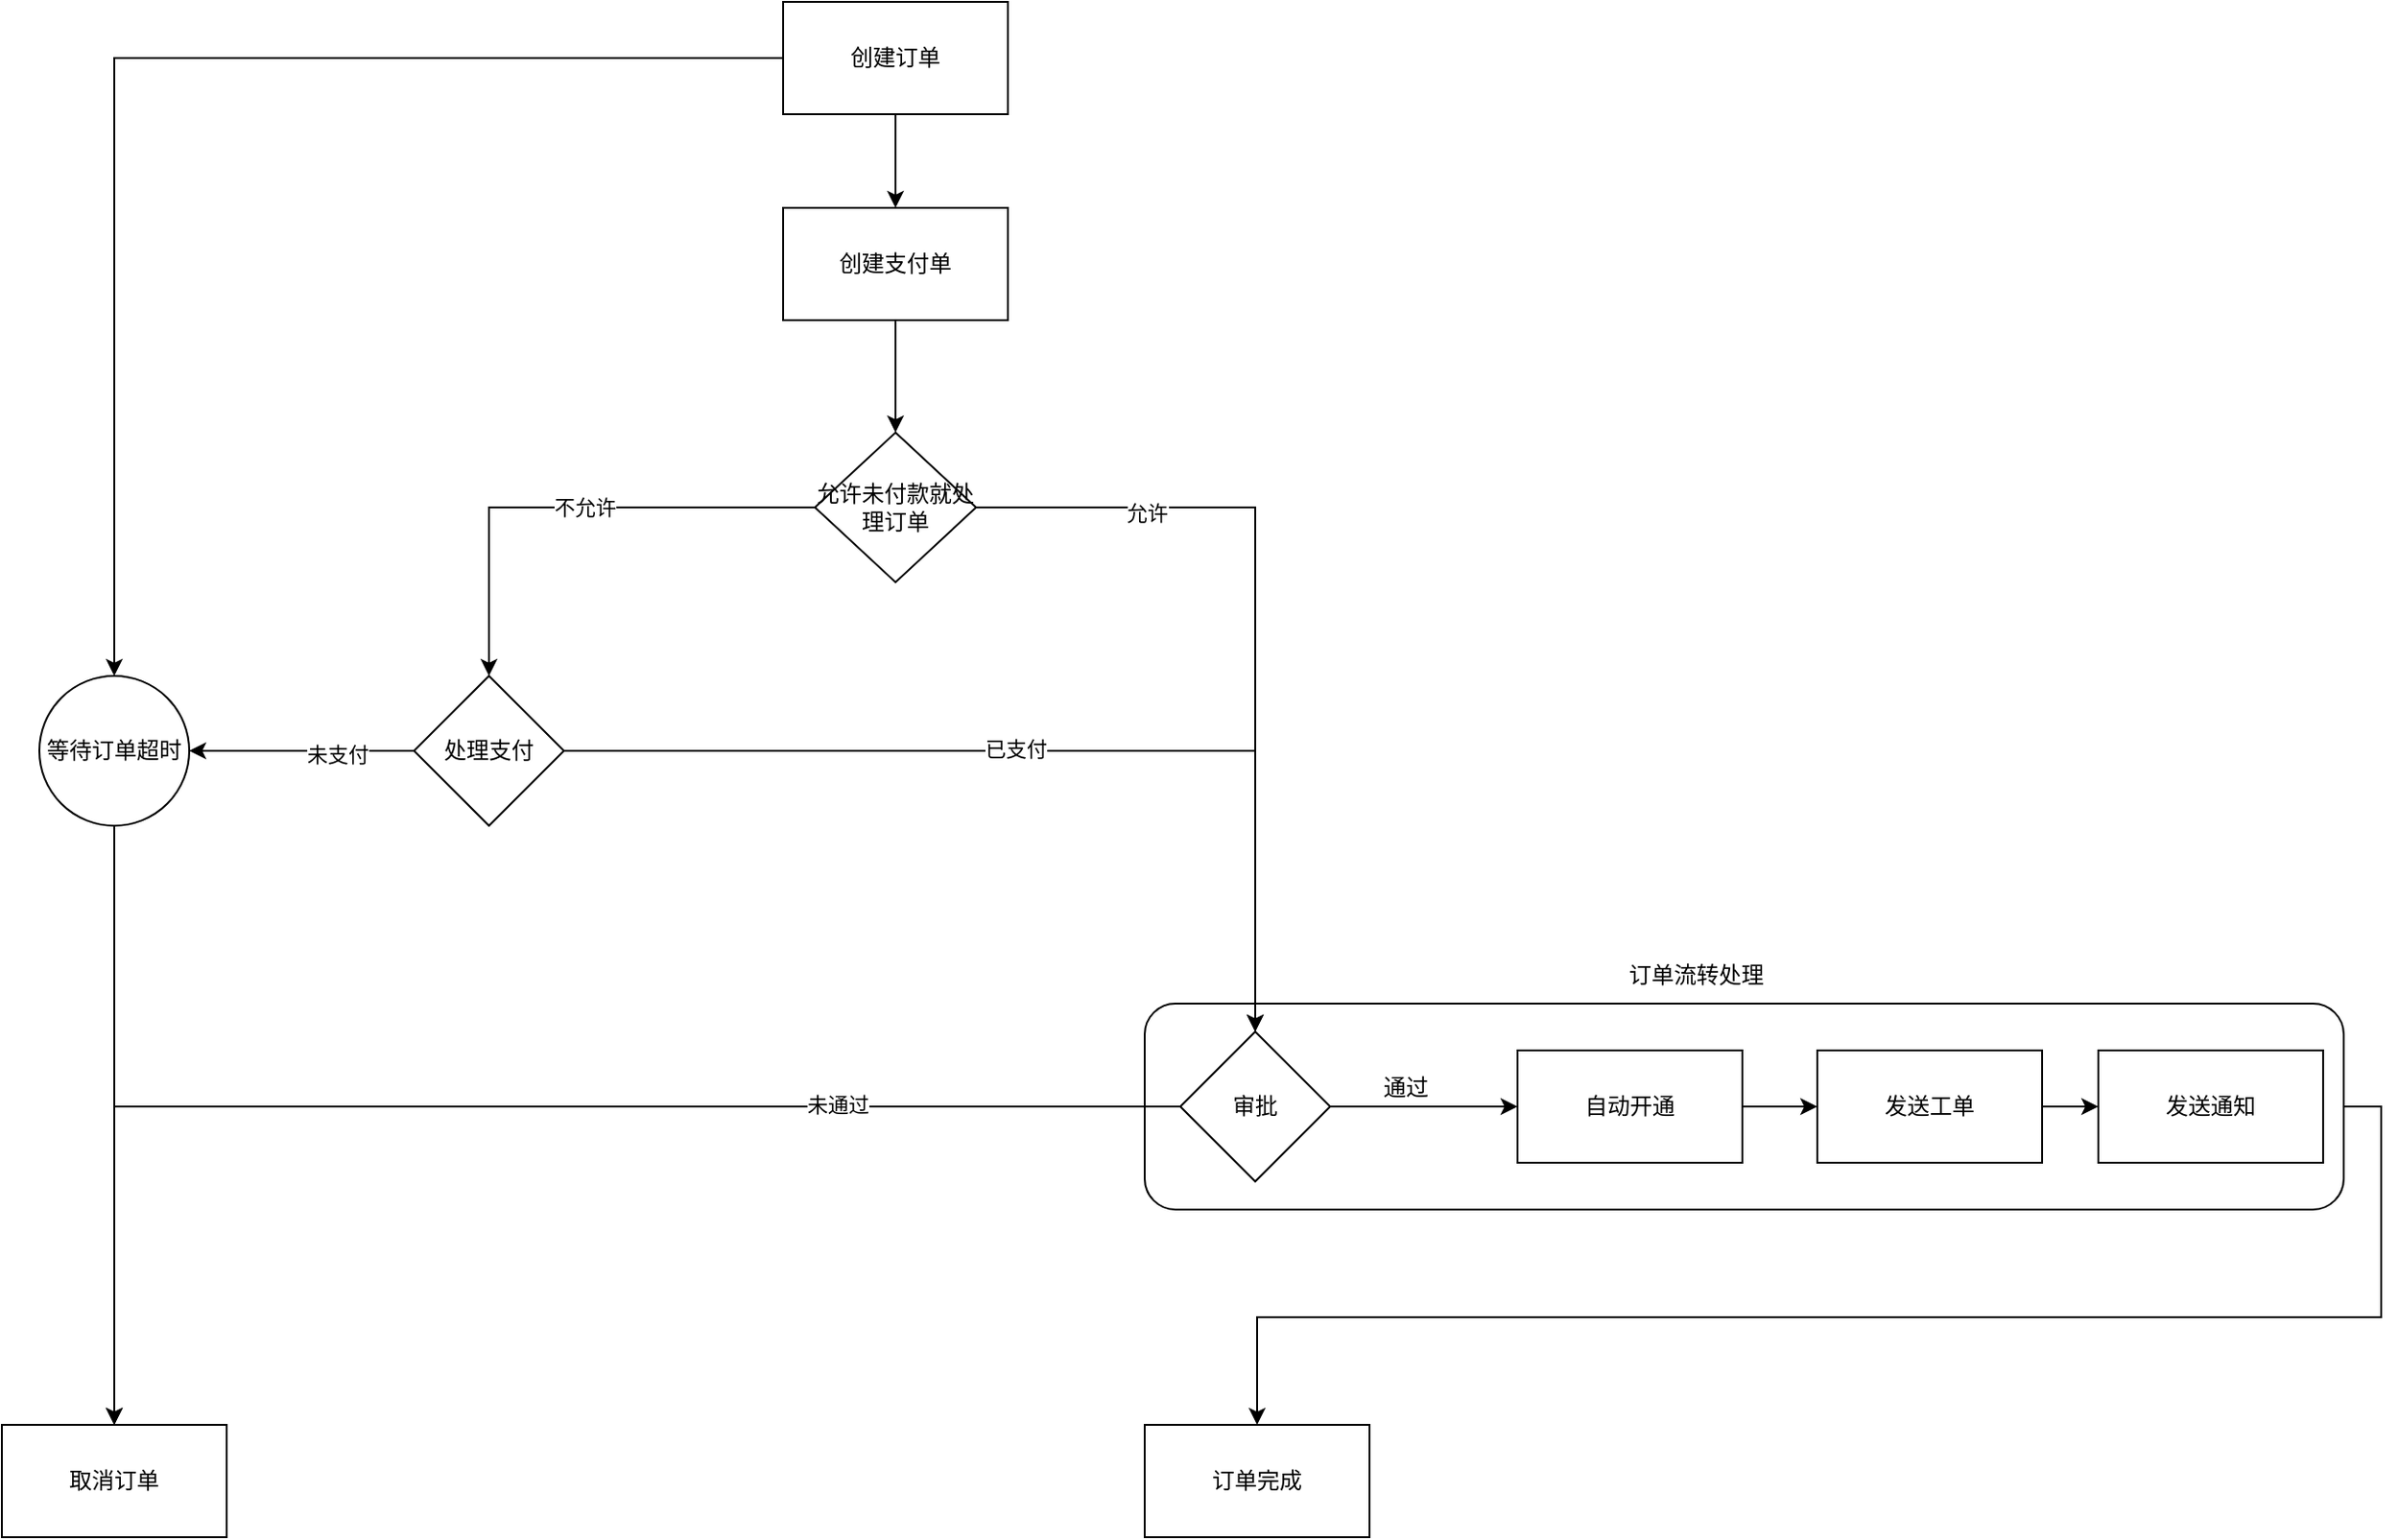 <mxfile version="17.4.6" type="github">
  <diagram id="qAV7Hk5HO-pPotjD1KQM" name="Page-1">
    <mxGraphModel dx="2500" dy="896" grid="1" gridSize="10" guides="1" tooltips="1" connect="1" arrows="1" fold="1" page="1" pageScale="1" pageWidth="827" pageHeight="1169" math="0" shadow="0">
      <root>
        <mxCell id="0" />
        <mxCell id="1" parent="0" />
        <mxCell id="cph8-ptWGheT9YDBa9sX-48" style="edgeStyle=orthogonalEdgeStyle;rounded=0;orthogonalLoop=1;jettySize=auto;html=1;exitX=1;exitY=0.5;exitDx=0;exitDy=0;" edge="1" parent="1" source="cph8-ptWGheT9YDBa9sX-36" target="cph8-ptWGheT9YDBa9sX-47">
          <mxGeometry relative="1" as="geometry" />
        </mxCell>
        <mxCell id="cph8-ptWGheT9YDBa9sX-36" value="" style="rounded=1;whiteSpace=wrap;html=1;glass=0;sketch=0;" vertex="1" parent="1">
          <mxGeometry x="550" y="565" width="640" height="110" as="geometry" />
        </mxCell>
        <mxCell id="cph8-ptWGheT9YDBa9sX-19" style="edgeStyle=orthogonalEdgeStyle;rounded=0;orthogonalLoop=1;jettySize=auto;html=1;exitX=0.5;exitY=1;exitDx=0;exitDy=0;entryX=0.5;entryY=0;entryDx=0;entryDy=0;" edge="1" parent="1" source="cph8-ptWGheT9YDBa9sX-1" target="cph8-ptWGheT9YDBa9sX-2">
          <mxGeometry relative="1" as="geometry" />
        </mxCell>
        <mxCell id="cph8-ptWGheT9YDBa9sX-31" style="edgeStyle=orthogonalEdgeStyle;rounded=0;orthogonalLoop=1;jettySize=auto;html=1;exitX=0;exitY=0.5;exitDx=0;exitDy=0;" edge="1" parent="1" source="cph8-ptWGheT9YDBa9sX-1" target="cph8-ptWGheT9YDBa9sX-29">
          <mxGeometry relative="1" as="geometry" />
        </mxCell>
        <mxCell id="cph8-ptWGheT9YDBa9sX-1" value="创建订单" style="rounded=0;whiteSpace=wrap;html=1;" vertex="1" parent="1">
          <mxGeometry x="357" y="30" width="120" height="60" as="geometry" />
        </mxCell>
        <mxCell id="cph8-ptWGheT9YDBa9sX-20" style="edgeStyle=orthogonalEdgeStyle;rounded=0;orthogonalLoop=1;jettySize=auto;html=1;exitX=0.5;exitY=1;exitDx=0;exitDy=0;entryX=0.5;entryY=0;entryDx=0;entryDy=0;" edge="1" parent="1" source="cph8-ptWGheT9YDBa9sX-2" target="cph8-ptWGheT9YDBa9sX-3">
          <mxGeometry relative="1" as="geometry" />
        </mxCell>
        <mxCell id="cph8-ptWGheT9YDBa9sX-2" value="创建支付单" style="rounded=0;whiteSpace=wrap;html=1;" vertex="1" parent="1">
          <mxGeometry x="357" y="140" width="120" height="60" as="geometry" />
        </mxCell>
        <mxCell id="cph8-ptWGheT9YDBa9sX-5" style="edgeStyle=orthogonalEdgeStyle;rounded=0;orthogonalLoop=1;jettySize=auto;html=1;exitX=0;exitY=0.5;exitDx=0;exitDy=0;" edge="1" parent="1" source="cph8-ptWGheT9YDBa9sX-3">
          <mxGeometry relative="1" as="geometry">
            <mxPoint x="200" y="390" as="targetPoint" />
            <Array as="points">
              <mxPoint x="200" y="300" />
            </Array>
          </mxGeometry>
        </mxCell>
        <mxCell id="cph8-ptWGheT9YDBa9sX-7" value="不允许" style="edgeLabel;html=1;align=center;verticalAlign=middle;resizable=0;points=[];" vertex="1" connectable="0" parent="cph8-ptWGheT9YDBa9sX-5">
          <mxGeometry x="-0.068" relative="1" as="geometry">
            <mxPoint as="offset" />
          </mxGeometry>
        </mxCell>
        <mxCell id="cph8-ptWGheT9YDBa9sX-49" style="edgeStyle=orthogonalEdgeStyle;rounded=0;orthogonalLoop=1;jettySize=auto;html=1;exitX=1;exitY=0.5;exitDx=0;exitDy=0;entryX=0.5;entryY=0;entryDx=0;entryDy=0;" edge="1" parent="1" source="cph8-ptWGheT9YDBa9sX-3" target="cph8-ptWGheT9YDBa9sX-38">
          <mxGeometry relative="1" as="geometry" />
        </mxCell>
        <mxCell id="cph8-ptWGheT9YDBa9sX-52" value="允许" style="edgeLabel;html=1;align=center;verticalAlign=middle;resizable=0;points=[];" vertex="1" connectable="0" parent="cph8-ptWGheT9YDBa9sX-49">
          <mxGeometry x="-0.578" y="-3" relative="1" as="geometry">
            <mxPoint as="offset" />
          </mxGeometry>
        </mxCell>
        <mxCell id="cph8-ptWGheT9YDBa9sX-3" value="允许未付款就处理订单" style="rhombus;whiteSpace=wrap;html=1;" vertex="1" parent="1">
          <mxGeometry x="374" y="260" width="86" height="80" as="geometry" />
        </mxCell>
        <mxCell id="cph8-ptWGheT9YDBa9sX-22" style="edgeStyle=orthogonalEdgeStyle;rounded=0;orthogonalLoop=1;jettySize=auto;html=1;exitX=1;exitY=0.5;exitDx=0;exitDy=0;entryX=0;entryY=0.5;entryDx=0;entryDy=0;" edge="1" parent="1" source="cph8-ptWGheT9YDBa9sX-12" target="cph8-ptWGheT9YDBa9sX-13">
          <mxGeometry relative="1" as="geometry" />
        </mxCell>
        <mxCell id="cph8-ptWGheT9YDBa9sX-12" value="自动开通" style="rounded=0;whiteSpace=wrap;html=1;" vertex="1" parent="1">
          <mxGeometry x="749" y="590" width="120" height="60" as="geometry" />
        </mxCell>
        <mxCell id="cph8-ptWGheT9YDBa9sX-23" style="edgeStyle=orthogonalEdgeStyle;rounded=0;orthogonalLoop=1;jettySize=auto;html=1;exitX=1;exitY=0.5;exitDx=0;exitDy=0;entryX=0;entryY=0.5;entryDx=0;entryDy=0;" edge="1" parent="1" source="cph8-ptWGheT9YDBa9sX-13" target="cph8-ptWGheT9YDBa9sX-14">
          <mxGeometry relative="1" as="geometry" />
        </mxCell>
        <mxCell id="cph8-ptWGheT9YDBa9sX-13" value="发送工单" style="rounded=0;whiteSpace=wrap;html=1;" vertex="1" parent="1">
          <mxGeometry x="909" y="590" width="120" height="60" as="geometry" />
        </mxCell>
        <mxCell id="cph8-ptWGheT9YDBa9sX-14" value="发送通知" style="rounded=0;whiteSpace=wrap;html=1;" vertex="1" parent="1">
          <mxGeometry x="1059" y="590" width="120" height="60" as="geometry" />
        </mxCell>
        <mxCell id="cph8-ptWGheT9YDBa9sX-17" value="取消订单" style="rounded=0;whiteSpace=wrap;html=1;" vertex="1" parent="1">
          <mxGeometry x="-60" y="790" width="120" height="60" as="geometry" />
        </mxCell>
        <mxCell id="cph8-ptWGheT9YDBa9sX-30" style="edgeStyle=orthogonalEdgeStyle;rounded=0;orthogonalLoop=1;jettySize=auto;html=1;exitX=0;exitY=0.5;exitDx=0;exitDy=0;" edge="1" parent="1" source="cph8-ptWGheT9YDBa9sX-18" target="cph8-ptWGheT9YDBa9sX-29">
          <mxGeometry relative="1" as="geometry" />
        </mxCell>
        <mxCell id="cph8-ptWGheT9YDBa9sX-33" value="未支付" style="edgeLabel;html=1;align=center;verticalAlign=middle;resizable=0;points=[];" vertex="1" connectable="0" parent="cph8-ptWGheT9YDBa9sX-30">
          <mxGeometry x="-0.317" y="2" relative="1" as="geometry">
            <mxPoint as="offset" />
          </mxGeometry>
        </mxCell>
        <mxCell id="cph8-ptWGheT9YDBa9sX-50" style="edgeStyle=orthogonalEdgeStyle;rounded=0;orthogonalLoop=1;jettySize=auto;html=1;exitX=1;exitY=0.5;exitDx=0;exitDy=0;" edge="1" parent="1" source="cph8-ptWGheT9YDBa9sX-18" target="cph8-ptWGheT9YDBa9sX-38">
          <mxGeometry relative="1" as="geometry" />
        </mxCell>
        <mxCell id="cph8-ptWGheT9YDBa9sX-53" value="已支付" style="edgeLabel;html=1;align=center;verticalAlign=middle;resizable=0;points=[];" vertex="1" connectable="0" parent="cph8-ptWGheT9YDBa9sX-50">
          <mxGeometry x="-0.071" y="1" relative="1" as="geometry">
            <mxPoint as="offset" />
          </mxGeometry>
        </mxCell>
        <mxCell id="cph8-ptWGheT9YDBa9sX-18" value="&lt;span&gt;处理支付&lt;/span&gt;" style="rhombus;whiteSpace=wrap;html=1;" vertex="1" parent="1">
          <mxGeometry x="160" y="390" width="80" height="80" as="geometry" />
        </mxCell>
        <mxCell id="cph8-ptWGheT9YDBa9sX-32" style="edgeStyle=orthogonalEdgeStyle;rounded=0;orthogonalLoop=1;jettySize=auto;html=1;exitX=0.5;exitY=1;exitDx=0;exitDy=0;" edge="1" parent="1" source="cph8-ptWGheT9YDBa9sX-29" target="cph8-ptWGheT9YDBa9sX-17">
          <mxGeometry relative="1" as="geometry" />
        </mxCell>
        <mxCell id="cph8-ptWGheT9YDBa9sX-29" value="等待订单超时" style="ellipse;whiteSpace=wrap;html=1;aspect=fixed;" vertex="1" parent="1">
          <mxGeometry x="-40" y="390" width="80" height="80" as="geometry" />
        </mxCell>
        <mxCell id="cph8-ptWGheT9YDBa9sX-37" value="订单流转处理" style="text;html=1;align=center;verticalAlign=middle;resizable=0;points=[];autosize=1;strokeColor=none;fillColor=none;" vertex="1" parent="1">
          <mxGeometry x="799" y="540" width="90" height="20" as="geometry" />
        </mxCell>
        <mxCell id="cph8-ptWGheT9YDBa9sX-43" style="edgeStyle=orthogonalEdgeStyle;rounded=0;orthogonalLoop=1;jettySize=auto;html=1;exitX=0;exitY=0.5;exitDx=0;exitDy=0;entryX=0.5;entryY=0;entryDx=0;entryDy=0;" edge="1" parent="1" source="cph8-ptWGheT9YDBa9sX-38" target="cph8-ptWGheT9YDBa9sX-17">
          <mxGeometry relative="1" as="geometry" />
        </mxCell>
        <mxCell id="cph8-ptWGheT9YDBa9sX-44" value="未通过" style="edgeLabel;html=1;align=center;verticalAlign=middle;resizable=0;points=[];" vertex="1" connectable="0" parent="cph8-ptWGheT9YDBa9sX-43">
          <mxGeometry x="-0.504" y="-1" relative="1" as="geometry">
            <mxPoint as="offset" />
          </mxGeometry>
        </mxCell>
        <mxCell id="cph8-ptWGheT9YDBa9sX-45" style="edgeStyle=orthogonalEdgeStyle;rounded=0;orthogonalLoop=1;jettySize=auto;html=1;exitX=1;exitY=0.5;exitDx=0;exitDy=0;entryX=0;entryY=0.5;entryDx=0;entryDy=0;" edge="1" parent="1" source="cph8-ptWGheT9YDBa9sX-38" target="cph8-ptWGheT9YDBa9sX-12">
          <mxGeometry relative="1" as="geometry">
            <Array as="points">
              <mxPoint x="679" y="620" />
              <mxPoint x="679" y="620" />
            </Array>
          </mxGeometry>
        </mxCell>
        <mxCell id="cph8-ptWGheT9YDBa9sX-38" value="审批" style="rhombus;whiteSpace=wrap;html=1;rounded=0;" vertex="1" parent="1">
          <mxGeometry x="569" y="580" width="80" height="80" as="geometry" />
        </mxCell>
        <mxCell id="cph8-ptWGheT9YDBa9sX-46" value="通过" style="text;html=1;align=center;verticalAlign=middle;resizable=0;points=[];autosize=1;strokeColor=none;fillColor=none;" vertex="1" parent="1">
          <mxGeometry x="669" y="600" width="40" height="20" as="geometry" />
        </mxCell>
        <mxCell id="cph8-ptWGheT9YDBa9sX-47" value="订单完成" style="rounded=0;whiteSpace=wrap;html=1;glass=0;sketch=0;" vertex="1" parent="1">
          <mxGeometry x="550" y="790" width="120" height="60" as="geometry" />
        </mxCell>
      </root>
    </mxGraphModel>
  </diagram>
</mxfile>
